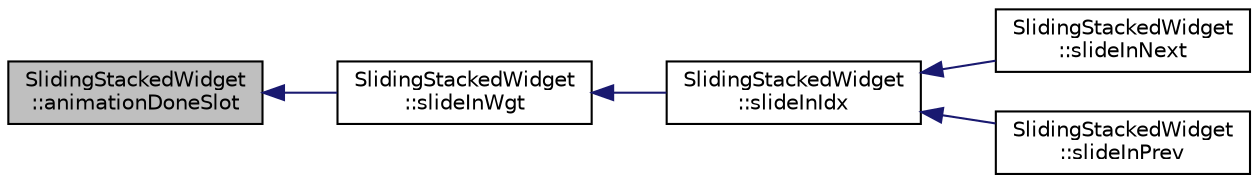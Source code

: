 digraph "SlidingStackedWidget::animationDoneSlot"
{
 // INTERACTIVE_SVG=YES
  bgcolor="transparent";
  edge [fontname="Helvetica",fontsize="10",labelfontname="Helvetica",labelfontsize="10"];
  node [fontname="Helvetica",fontsize="10",shape=record];
  rankdir="LR";
  Node1 [label="SlidingStackedWidget\l::animationDoneSlot",height=0.2,width=0.4,color="black", fillcolor="grey75", style="filled", fontcolor="black"];
  Node1 -> Node2 [dir="back",color="midnightblue",fontsize="10",style="solid",fontname="Helvetica"];
  Node2 [label="SlidingStackedWidget\l::slideInWgt",height=0.2,width=0.4,color="black",URL="$class_sliding_stacked_widget.html#a3eabd598082e3f7a87d12ef21609c6bf"];
  Node2 -> Node3 [dir="back",color="midnightblue",fontsize="10",style="solid",fontname="Helvetica"];
  Node3 [label="SlidingStackedWidget\l::slideInIdx",height=0.2,width=0.4,color="black",URL="$class_sliding_stacked_widget.html#aabd161d7cf704e4037ade499e8b46636"];
  Node3 -> Node4 [dir="back",color="midnightblue",fontsize="10",style="solid",fontname="Helvetica"];
  Node4 [label="SlidingStackedWidget\l::slideInNext",height=0.2,width=0.4,color="black",URL="$class_sliding_stacked_widget.html#a7be460f27a6b5f71325b1130d580eb4a"];
  Node3 -> Node5 [dir="back",color="midnightblue",fontsize="10",style="solid",fontname="Helvetica"];
  Node5 [label="SlidingStackedWidget\l::slideInPrev",height=0.2,width=0.4,color="black",URL="$class_sliding_stacked_widget.html#ab726634223ef321df3e0fb132f8f9396"];
}
